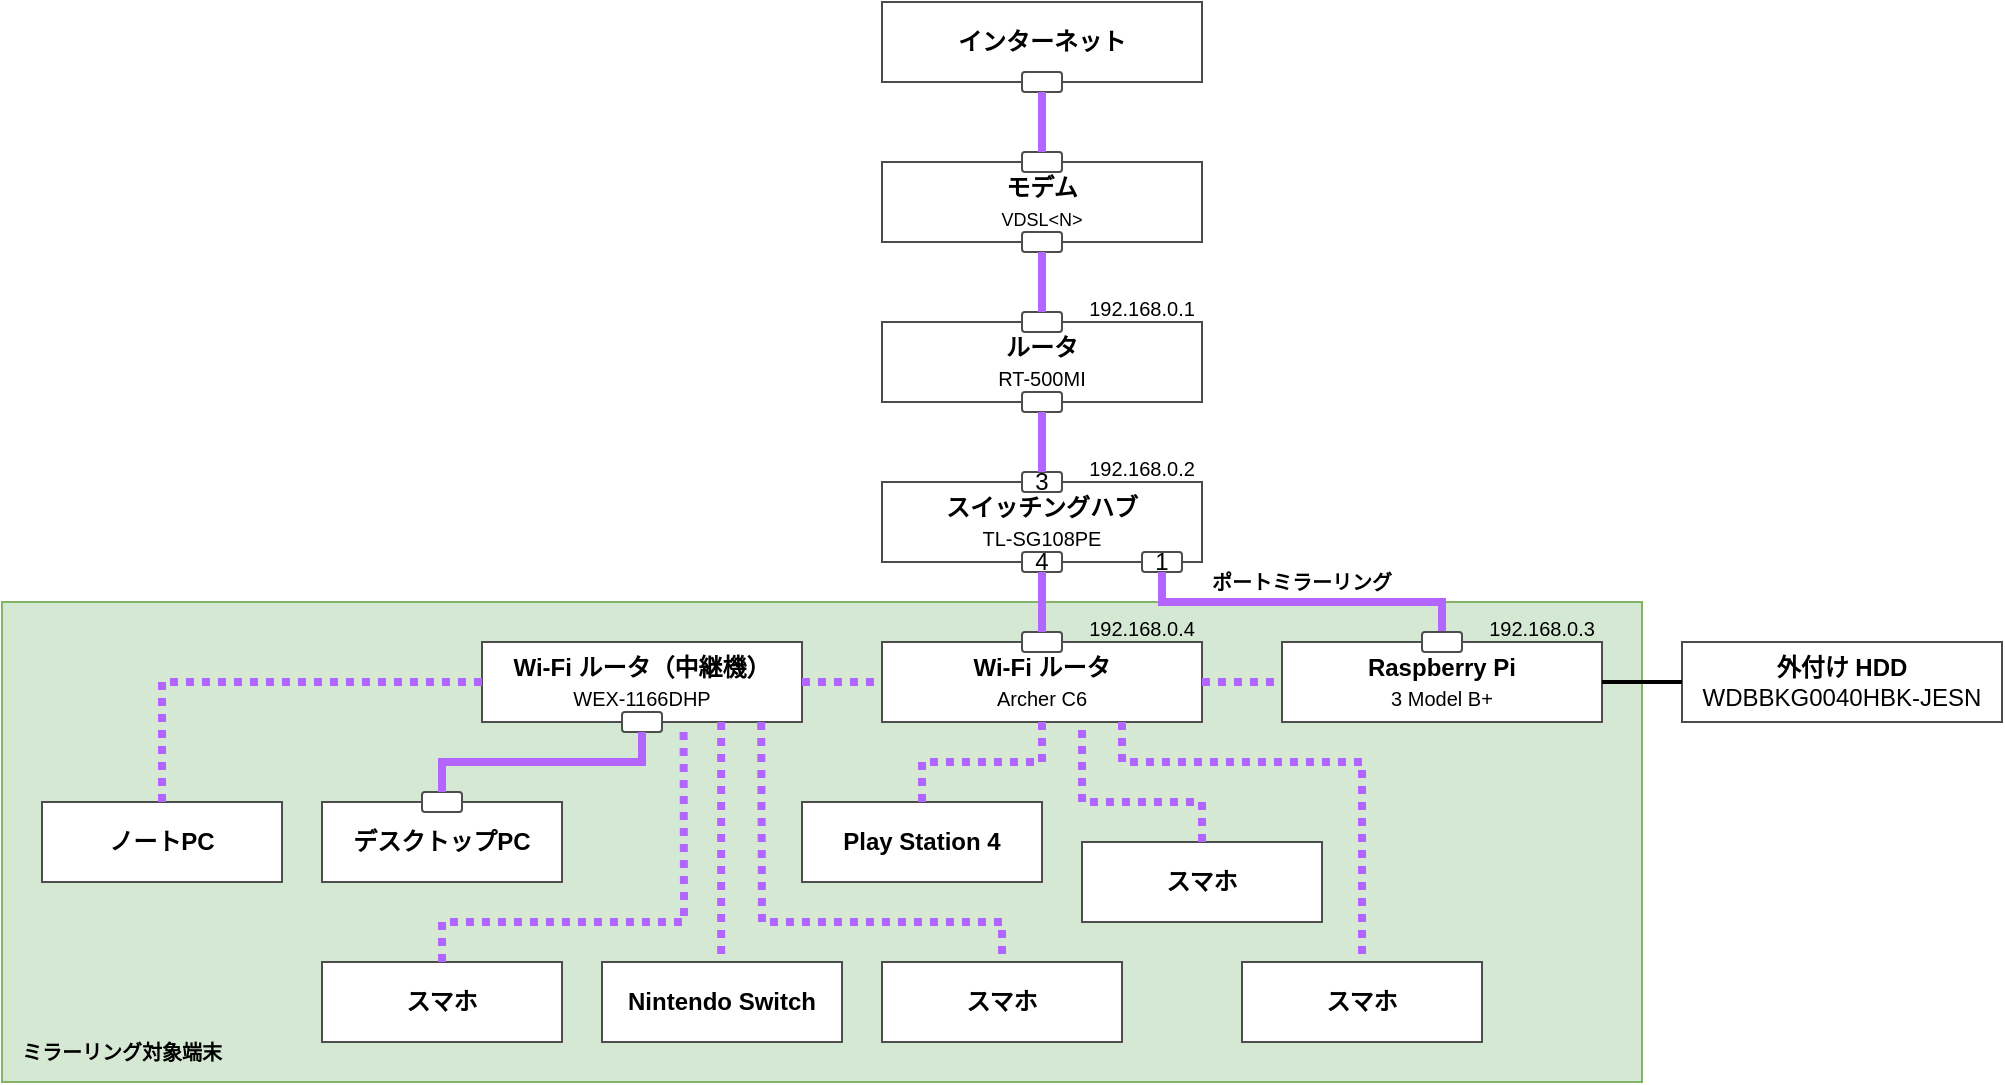 <mxfile version="15.6.8" type="github">
  <diagram id="LkatXbXhpc6mPPL7ChRW" name="Page-1">
    <mxGraphModel dx="2035" dy="672" grid="0" gridSize="10" guides="1" tooltips="1" connect="1" arrows="1" fold="1" page="1" pageScale="1" pageWidth="850" pageHeight="1100" math="0" shadow="0">
      <root>
        <mxCell id="0" />
        <mxCell id="1" parent="0" />
        <mxCell id="Yr2Akf7SC9dJ6bto8UMj-26" value="" style="rounded=0;whiteSpace=wrap;html=1;fontFamily=Helvetica;fontSize=10;strokeColor=#82b366;align=center;fillColor=#d5e8d4;" vertex="1" parent="1">
          <mxGeometry x="-160" y="340" width="820" height="240" as="geometry" />
        </mxCell>
        <mxCell id="t_RywQkz7kmj2XYPyou5-1" value="&lt;b&gt;インターネット&lt;/b&gt;" style="rounded=0;whiteSpace=wrap;html=1;strokeColor=#4D4D4D;" parent="1" vertex="1">
          <mxGeometry x="280" y="40" width="160" height="40" as="geometry" />
        </mxCell>
        <mxCell id="t_RywQkz7kmj2XYPyou5-2" value="&lt;b&gt;モデム&lt;/b&gt;&lt;br&gt;&lt;font style=&quot;font-size: 9px&quot;&gt;VDSL&amp;lt;N&amp;gt;&lt;/font&gt;" style="rounded=0;whiteSpace=wrap;html=1;strokeColor=#4D4D4D;" parent="1" vertex="1">
          <mxGeometry x="280" y="120" width="160" height="40" as="geometry" />
        </mxCell>
        <mxCell id="t_RywQkz7kmj2XYPyou5-4" value="&lt;b&gt;ルータ&lt;/b&gt;&lt;br&gt;&lt;font style=&quot;font-size: 10px&quot;&gt;RT-500MI&lt;/font&gt;" style="rounded=0;whiteSpace=wrap;html=1;strokeColor=#4D4D4D;" parent="1" vertex="1">
          <mxGeometry x="280" y="200" width="160" height="40" as="geometry" />
        </mxCell>
        <mxCell id="t_RywQkz7kmj2XYPyou5-5" value="&lt;b&gt;スイッチングハブ&lt;/b&gt;&lt;br&gt;&lt;font style=&quot;font-size: 10px&quot;&gt;TL-SG108PE&lt;/font&gt;" style="rounded=0;whiteSpace=wrap;html=1;strokeColor=#4D4D4D;" parent="1" vertex="1">
          <mxGeometry x="280" y="280" width="160" height="40" as="geometry" />
        </mxCell>
        <mxCell id="t_RywQkz7kmj2XYPyou5-3" value="4" style="rounded=1;whiteSpace=wrap;html=1;strokeColor=#4D4D4D;" parent="1" vertex="1">
          <mxGeometry x="350" y="315" width="20" height="10" as="geometry" />
        </mxCell>
        <mxCell id="t_RywQkz7kmj2XYPyou5-6" value="" style="rounded=1;whiteSpace=wrap;html=1;strokeColor=#4D4D4D;" parent="1" vertex="1">
          <mxGeometry x="350" y="75" width="20" height="10" as="geometry" />
        </mxCell>
        <mxCell id="t_RywQkz7kmj2XYPyou5-7" value="" style="rounded=1;whiteSpace=wrap;html=1;strokeColor=#4D4D4D;" parent="1" vertex="1">
          <mxGeometry x="350" y="115" width="20" height="10" as="geometry" />
        </mxCell>
        <mxCell id="t_RywQkz7kmj2XYPyou5-8" value="" style="endArrow=none;html=1;rounded=0;strokeWidth=4;strokeColor=#B266FF;exitX=0.5;exitY=0;exitDx=0;exitDy=0;entryX=0.5;entryY=1;entryDx=0;entryDy=0;" parent="1" source="t_RywQkz7kmj2XYPyou5-7" target="t_RywQkz7kmj2XYPyou5-6" edge="1">
          <mxGeometry width="50" height="50" relative="1" as="geometry">
            <mxPoint x="360" y="110" as="sourcePoint" />
            <mxPoint x="520" y="100" as="targetPoint" />
          </mxGeometry>
        </mxCell>
        <mxCell id="t_RywQkz7kmj2XYPyou5-12" value="" style="rounded=1;whiteSpace=wrap;html=1;strokeColor=#4D4D4D;" parent="1" vertex="1">
          <mxGeometry x="350" y="155" width="20" height="10" as="geometry" />
        </mxCell>
        <mxCell id="t_RywQkz7kmj2XYPyou5-14" value="" style="rounded=1;whiteSpace=wrap;html=1;strokeColor=#4D4D4D;" parent="1" vertex="1">
          <mxGeometry x="350" y="195" width="20" height="10" as="geometry" />
        </mxCell>
        <mxCell id="t_RywQkz7kmj2XYPyou5-15" value="" style="endArrow=none;html=1;rounded=0;strokeWidth=4;strokeColor=#B266FF;exitX=0.5;exitY=0;exitDx=0;exitDy=0;entryX=0.5;entryY=1;entryDx=0;entryDy=0;" parent="1" source="t_RywQkz7kmj2XYPyou5-14" target="t_RywQkz7kmj2XYPyou5-12" edge="1">
          <mxGeometry width="50" height="50" relative="1" as="geometry">
            <mxPoint x="450.34" y="195" as="sourcePoint" />
            <mxPoint x="450.0" y="165" as="targetPoint" />
          </mxGeometry>
        </mxCell>
        <mxCell id="t_RywQkz7kmj2XYPyou5-16" value="" style="rounded=1;whiteSpace=wrap;html=1;strokeColor=#4D4D4D;" parent="1" vertex="1">
          <mxGeometry x="350" y="235" width="20" height="10" as="geometry" />
        </mxCell>
        <mxCell id="t_RywQkz7kmj2XYPyou5-17" value="&lt;p&gt;&lt;font style=&quot;font-size: 12px&quot;&gt;3&lt;/font&gt;&lt;/p&gt;" style="rounded=1;whiteSpace=wrap;html=1;strokeColor=#4D4D4D;align=center;" parent="1" vertex="1">
          <mxGeometry x="350" y="275" width="20" height="10" as="geometry" />
        </mxCell>
        <mxCell id="t_RywQkz7kmj2XYPyou5-18" value="" style="endArrow=none;html=1;rounded=0;strokeWidth=4;strokeColor=#B266FF;exitX=0.5;exitY=0;exitDx=0;exitDy=0;entryX=0.5;entryY=1;entryDx=0;entryDy=0;" parent="1" source="t_RywQkz7kmj2XYPyou5-17" target="t_RywQkz7kmj2XYPyou5-16" edge="1">
          <mxGeometry width="50" height="50" relative="1" as="geometry">
            <mxPoint x="420" y="275" as="sourcePoint" />
            <mxPoint x="420" y="245" as="targetPoint" />
          </mxGeometry>
        </mxCell>
        <mxCell id="Yr2Akf7SC9dJ6bto8UMj-3" value="&lt;p&gt;1&lt;/p&gt;" style="rounded=1;whiteSpace=wrap;html=1;strokeColor=#4D4D4D;align=center;" vertex="1" parent="1">
          <mxGeometry x="410" y="315" width="20" height="10" as="geometry" />
        </mxCell>
        <mxCell id="Yr2Akf7SC9dJ6bto8UMj-4" value="&lt;b&gt;Wi-Fi ルータ&lt;/b&gt;&lt;br&gt;&lt;span style=&quot;font-size: 10px&quot;&gt;Archer C6&lt;/span&gt;" style="rounded=0;whiteSpace=wrap;html=1;strokeColor=#4D4D4D;" vertex="1" parent="1">
          <mxGeometry x="280" y="360" width="160" height="40" as="geometry" />
        </mxCell>
        <mxCell id="Yr2Akf7SC9dJ6bto8UMj-5" value="&lt;p&gt;&lt;br&gt;&lt;/p&gt;" style="rounded=1;whiteSpace=wrap;html=1;strokeColor=#4D4D4D;align=center;" vertex="1" parent="1">
          <mxGeometry x="350" y="355" width="20" height="10" as="geometry" />
        </mxCell>
        <mxCell id="Yr2Akf7SC9dJ6bto8UMj-6" value="" style="endArrow=none;html=1;rounded=0;strokeWidth=4;strokeColor=#B266FF;exitX=0.5;exitY=0;exitDx=0;exitDy=0;entryX=0.5;entryY=1;entryDx=0;entryDy=0;" edge="1" parent="1" source="Yr2Akf7SC9dJ6bto8UMj-5" target="t_RywQkz7kmj2XYPyou5-3">
          <mxGeometry width="50" height="50" relative="1" as="geometry">
            <mxPoint x="339.76" y="395" as="sourcePoint" />
            <mxPoint x="339.76" y="365" as="targetPoint" />
            <Array as="points">
              <mxPoint x="360" y="340" />
            </Array>
          </mxGeometry>
        </mxCell>
        <mxCell id="Yr2Akf7SC9dJ6bto8UMj-7" value="&lt;b&gt;Raspberry Pi&lt;/b&gt;&lt;br&gt;&lt;span style=&quot;font-size: 10px&quot;&gt;3 Model B+&lt;/span&gt;" style="rounded=0;whiteSpace=wrap;html=1;strokeColor=#4D4D4D;" vertex="1" parent="1">
          <mxGeometry x="480" y="360" width="160" height="40" as="geometry" />
        </mxCell>
        <mxCell id="Yr2Akf7SC9dJ6bto8UMj-8" value="&lt;b&gt;Wi-Fi ルータ（中継機）&lt;/b&gt;&lt;br&gt;&lt;span style=&quot;font-size: 10px&quot;&gt;WEX-1166DHP&lt;/span&gt;" style="rounded=0;whiteSpace=wrap;html=1;strokeColor=#4D4D4D;" vertex="1" parent="1">
          <mxGeometry x="80" y="360" width="160" height="40" as="geometry" />
        </mxCell>
        <mxCell id="Yr2Akf7SC9dJ6bto8UMj-9" value="" style="endArrow=none;html=1;rounded=0;strokeWidth=4;strokeColor=#B266FF;exitX=0.5;exitY=1;exitDx=0;exitDy=0;entryX=0.5;entryY=0;entryDx=0;entryDy=0;" edge="1" parent="1" source="Yr2Akf7SC9dJ6bto8UMj-3" target="Yr2Akf7SC9dJ6bto8UMj-10">
          <mxGeometry width="50" height="50" relative="1" as="geometry">
            <mxPoint x="370" y="285" as="sourcePoint" />
            <mxPoint x="520" y="285" as="targetPoint" />
            <Array as="points">
              <mxPoint x="420" y="340" />
              <mxPoint x="560" y="340" />
            </Array>
          </mxGeometry>
        </mxCell>
        <mxCell id="Yr2Akf7SC9dJ6bto8UMj-10" value="&lt;p&gt;&lt;br&gt;&lt;/p&gt;" style="rounded=1;whiteSpace=wrap;html=1;strokeColor=#4D4D4D;align=center;" vertex="1" parent="1">
          <mxGeometry x="550" y="355" width="20" height="10" as="geometry" />
        </mxCell>
        <mxCell id="Yr2Akf7SC9dJ6bto8UMj-11" value="" style="endArrow=none;html=1;rounded=0;strokeWidth=4;strokeColor=#B266FF;exitX=1;exitY=0.5;exitDx=0;exitDy=0;entryX=0;entryY=0.5;entryDx=0;entryDy=0;dashed=1;dashPattern=1 1;" edge="1" parent="1" source="Yr2Akf7SC9dJ6bto8UMj-8" target="Yr2Akf7SC9dJ6bto8UMj-4">
          <mxGeometry width="50" height="50" relative="1" as="geometry">
            <mxPoint x="530" y="265" as="sourcePoint" />
            <mxPoint x="530" y="235" as="targetPoint" />
          </mxGeometry>
        </mxCell>
        <mxCell id="Yr2Akf7SC9dJ6bto8UMj-12" value="&lt;b&gt;ポートミラーリング&lt;/b&gt;" style="text;html=1;strokeColor=none;fillColor=none;align=center;verticalAlign=middle;whiteSpace=wrap;rounded=0;fontFamily=Helvetica;fontSize=10;" vertex="1" parent="1">
          <mxGeometry x="430" y="315" width="120" height="30" as="geometry" />
        </mxCell>
        <mxCell id="Yr2Akf7SC9dJ6bto8UMj-14" value="" style="endArrow=none;html=1;rounded=0;strokeWidth=4;strokeColor=#B266FF;exitX=1;exitY=0.5;exitDx=0;exitDy=0;entryX=0;entryY=0.5;entryDx=0;entryDy=0;dashed=1;dashPattern=1 1;" edge="1" parent="1" source="Yr2Akf7SC9dJ6bto8UMj-4" target="Yr2Akf7SC9dJ6bto8UMj-7">
          <mxGeometry width="50" height="50" relative="1" as="geometry">
            <mxPoint x="250" y="390" as="sourcePoint" />
            <mxPoint x="290" y="390" as="targetPoint" />
          </mxGeometry>
        </mxCell>
        <mxCell id="Yr2Akf7SC9dJ6bto8UMj-15" value="&lt;b&gt;外付け HDD&lt;br&gt;&lt;/b&gt;WDBBKG0040HBK-JESN" style="rounded=0;whiteSpace=wrap;html=1;strokeColor=#4D4D4D;" vertex="1" parent="1">
          <mxGeometry x="680" y="360" width="160" height="40" as="geometry" />
        </mxCell>
        <mxCell id="Yr2Akf7SC9dJ6bto8UMj-16" value="" style="endArrow=none;html=1;rounded=0;strokeWidth=2;strokeColor=#000000;exitX=0;exitY=0.5;exitDx=0;exitDy=0;entryX=1;entryY=0.5;entryDx=0;entryDy=0;" edge="1" parent="1" source="Yr2Akf7SC9dJ6bto8UMj-15" target="Yr2Akf7SC9dJ6bto8UMj-7">
          <mxGeometry width="50" height="50" relative="1" as="geometry">
            <mxPoint x="679.17" y="315.0" as="sourcePoint" />
            <mxPoint x="679.17" y="285.0" as="targetPoint" />
          </mxGeometry>
        </mxCell>
        <mxCell id="Yr2Akf7SC9dJ6bto8UMj-17" value="192.168.0.4" style="text;html=1;strokeColor=none;fillColor=none;align=center;verticalAlign=middle;whiteSpace=wrap;rounded=0;fontFamily=Helvetica;fontSize=10;" vertex="1" parent="1">
          <mxGeometry x="380" y="345" width="60" height="15" as="geometry" />
        </mxCell>
        <mxCell id="Yr2Akf7SC9dJ6bto8UMj-18" value="192.168.0.3" style="text;html=1;strokeColor=none;fillColor=none;align=center;verticalAlign=middle;whiteSpace=wrap;rounded=0;fontFamily=Helvetica;fontSize=10;" vertex="1" parent="1">
          <mxGeometry x="580" y="345" width="60" height="15" as="geometry" />
        </mxCell>
        <mxCell id="Yr2Akf7SC9dJ6bto8UMj-19" value="192.168.0.2&lt;span style=&quot;color: rgba(0 , 0 , 0 , 0) ; font-family: monospace ; font-size: 0px&quot;&gt;%3CmxGraphModel%3E%3Croot%3E%3CmxCell%20id%3D%220%22%2F%3E%3CmxCell%20id%3D%221%22%20parent%3D%220%22%2F%3E%3CmxCell%20id%3D%222%22%20value%3D%22192.168.0.4%22%20style%3D%22text%3Bhtml%3D1%3BstrokeColor%3Dnone%3BfillColor%3Dnone%3Balign%3Dcenter%3BverticalAlign%3Dmiddle%3BwhiteSpace%3Dwrap%3Brounded%3D0%3BfontFamily%3DHelvetica%3BfontSize%3D10%3B%22%20vertex%3D%221%22%20parent%3D%221%22%3E%3CmxGeometry%20x%3D%22380%22%20y%3D%22345%22%20width%3D%2260%22%20height%3D%2215%22%20as%3D%22geometry%22%2F%3E%3C%2FmxCell%3E%3C%2Froot%3E%3C%2FmxGraphModel%3E&lt;/span&gt;" style="text;html=1;strokeColor=none;fillColor=none;align=center;verticalAlign=middle;whiteSpace=wrap;rounded=0;fontFamily=Helvetica;fontSize=10;" vertex="1" parent="1">
          <mxGeometry x="380" y="265" width="60" height="15" as="geometry" />
        </mxCell>
        <mxCell id="Yr2Akf7SC9dJ6bto8UMj-20" value="192.168.0.1&lt;span style=&quot;color: rgba(0 , 0 , 0 , 0) ; font-family: monospace ; font-size: 0px&quot;&gt;%3CmxGraphModel%3E%3Croot%3E%3CmxCell%20id%3D%220%22%2F%3E%3CmxCell%20id%3D%221%22%20parent%3D%220%22%2F%3E%3CmxCell%20id%3D%222%22%20value%3D%22192.168.0.4%22%20style%3D%22text%3Bhtml%3D1%3BstrokeColor%3Dnone%3BfillColor%3Dnone%3Balign%3Dcenter%3BverticalAlign%3Dmiddle%3BwhiteSpace%3Dwrap%3Brounded%3D0%3BfontFamily%3DHelvetica%3BfontSize%3D10%3B%22%20vertex%3D%221%22%20parent%3D%221%22%3E%3CmxGeometry%20x%3D%22380%22%20y%3D%22345%22%20width%3D%2260%22%20height%3D%2215%22%20as%3D%22geometry%22%2F%3E%3C%2FmxCell%3E%3C%2Froot%3E%3C%2FmxGraphModel%3E&lt;/span&gt;" style="text;html=1;strokeColor=none;fillColor=none;align=center;verticalAlign=middle;whiteSpace=wrap;rounded=0;fontFamily=Helvetica;fontSize=10;" vertex="1" parent="1">
          <mxGeometry x="380" y="185" width="60" height="15" as="geometry" />
        </mxCell>
        <mxCell id="Yr2Akf7SC9dJ6bto8UMj-21" value="&lt;b&gt;デスクトップPC&lt;/b&gt;" style="rounded=0;whiteSpace=wrap;html=1;strokeColor=#4D4D4D;" vertex="1" parent="1">
          <mxGeometry y="440" width="120" height="40" as="geometry" />
        </mxCell>
        <mxCell id="Yr2Akf7SC9dJ6bto8UMj-22" value="&lt;b&gt;Nintendo Switch&lt;/b&gt;" style="rounded=0;whiteSpace=wrap;html=1;strokeColor=#4D4D4D;" vertex="1" parent="1">
          <mxGeometry x="140" y="520" width="120" height="40" as="geometry" />
        </mxCell>
        <mxCell id="Yr2Akf7SC9dJ6bto8UMj-23" value="&lt;b&gt;スマホ&lt;/b&gt;" style="rounded=0;whiteSpace=wrap;html=1;strokeColor=#4D4D4D;" vertex="1" parent="1">
          <mxGeometry x="280" y="520" width="120" height="40" as="geometry" />
        </mxCell>
        <mxCell id="Yr2Akf7SC9dJ6bto8UMj-24" value="&lt;b&gt;スマホ&lt;/b&gt;" style="rounded=0;whiteSpace=wrap;html=1;strokeColor=#4D4D4D;" vertex="1" parent="1">
          <mxGeometry x="380" y="460" width="120" height="40" as="geometry" />
        </mxCell>
        <mxCell id="Yr2Akf7SC9dJ6bto8UMj-25" value="&lt;b&gt;Play Station 4&lt;/b&gt;" style="rounded=0;whiteSpace=wrap;html=1;strokeColor=#4D4D4D;" vertex="1" parent="1">
          <mxGeometry x="240" y="440" width="120" height="40" as="geometry" />
        </mxCell>
        <mxCell id="Yr2Akf7SC9dJ6bto8UMj-27" value="&lt;p&gt;&lt;br&gt;&lt;/p&gt;" style="rounded=1;whiteSpace=wrap;html=1;strokeColor=#4D4D4D;align=center;" vertex="1" parent="1">
          <mxGeometry x="150" y="395" width="20" height="10" as="geometry" />
        </mxCell>
        <mxCell id="Yr2Akf7SC9dJ6bto8UMj-28" value="&lt;p&gt;&lt;br&gt;&lt;/p&gt;" style="rounded=1;whiteSpace=wrap;html=1;strokeColor=#4D4D4D;align=center;" vertex="1" parent="1">
          <mxGeometry x="50" y="435" width="20" height="10" as="geometry" />
        </mxCell>
        <mxCell id="Yr2Akf7SC9dJ6bto8UMj-29" value="" style="endArrow=none;html=1;rounded=0;strokeWidth=4;strokeColor=#B266FF;exitX=0.5;exitY=1;exitDx=0;exitDy=0;entryX=0.5;entryY=0;entryDx=0;entryDy=0;" edge="1" parent="1" source="Yr2Akf7SC9dJ6bto8UMj-27" target="Yr2Akf7SC9dJ6bto8UMj-28">
          <mxGeometry width="50" height="50" relative="1" as="geometry">
            <mxPoint x="370" y="285.0" as="sourcePoint" />
            <mxPoint x="370" y="255.0" as="targetPoint" />
            <Array as="points">
              <mxPoint x="160" y="420" />
              <mxPoint x="60" y="420" />
            </Array>
          </mxGeometry>
        </mxCell>
        <mxCell id="Yr2Akf7SC9dJ6bto8UMj-30" value="&lt;b&gt;スマホ&lt;/b&gt;" style="rounded=0;whiteSpace=wrap;html=1;strokeColor=#4D4D4D;" vertex="1" parent="1">
          <mxGeometry y="520" width="120" height="40" as="geometry" />
        </mxCell>
        <mxCell id="Yr2Akf7SC9dJ6bto8UMj-31" value="" style="endArrow=none;html=1;rounded=0;strokeWidth=4;strokeColor=#B266FF;exitX=0.5;exitY=0;exitDx=0;exitDy=0;entryX=0.63;entryY=1.054;entryDx=0;entryDy=0;dashed=1;dashPattern=1 1;entryPerimeter=0;" edge="1" parent="1">
          <mxGeometry width="50" height="50" relative="1" as="geometry">
            <mxPoint x="60" y="520" as="sourcePoint" />
            <mxPoint x="180.8" y="402.16" as="targetPoint" />
            <Array as="points">
              <mxPoint x="60" y="500" />
              <mxPoint x="181" y="500" />
            </Array>
          </mxGeometry>
        </mxCell>
        <mxCell id="Yr2Akf7SC9dJ6bto8UMj-33" value="" style="endArrow=none;html=1;rounded=0;strokeWidth=4;strokeColor=#B266FF;dashed=1;dashPattern=1 1;" edge="1" parent="1">
          <mxGeometry width="50" height="50" relative="1" as="geometry">
            <mxPoint x="199.58" y="400" as="sourcePoint" />
            <mxPoint x="199.58" y="520" as="targetPoint" />
            <Array as="points" />
          </mxGeometry>
        </mxCell>
        <mxCell id="Yr2Akf7SC9dJ6bto8UMj-34" value="" style="endArrow=none;html=1;rounded=0;strokeWidth=4;strokeColor=#B266FF;dashed=1;dashPattern=1 1;entryX=0.5;entryY=0;entryDx=0;entryDy=0;" edge="1" parent="1" target="Yr2Akf7SC9dJ6bto8UMj-23">
          <mxGeometry width="50" height="50" relative="1" as="geometry">
            <mxPoint x="219.58" y="400" as="sourcePoint" />
            <mxPoint x="219.58" y="520" as="targetPoint" />
            <Array as="points">
              <mxPoint x="220" y="500" />
              <mxPoint x="340" y="500" />
            </Array>
          </mxGeometry>
        </mxCell>
        <mxCell id="Yr2Akf7SC9dJ6bto8UMj-35" value="" style="endArrow=none;html=1;rounded=0;strokeWidth=4;strokeColor=#B266FF;exitX=0.5;exitY=0;exitDx=0;exitDy=0;entryX=0.5;entryY=1;entryDx=0;entryDy=0;dashed=1;dashPattern=1 1;" edge="1" parent="1" source="Yr2Akf7SC9dJ6bto8UMj-25" target="Yr2Akf7SC9dJ6bto8UMj-4">
          <mxGeometry width="50" height="50" relative="1" as="geometry">
            <mxPoint x="450" y="390" as="sourcePoint" />
            <mxPoint x="490" y="390" as="targetPoint" />
            <Array as="points">
              <mxPoint x="300" y="420" />
              <mxPoint x="360" y="420" />
            </Array>
          </mxGeometry>
        </mxCell>
        <mxCell id="Yr2Akf7SC9dJ6bto8UMj-37" value="" style="endArrow=none;html=1;rounded=0;strokeWidth=4;strokeColor=#B266FF;exitX=0.5;exitY=0;exitDx=0;exitDy=0;entryX=0.625;entryY=1.054;entryDx=0;entryDy=0;dashed=1;dashPattern=1 1;entryPerimeter=0;" edge="1" parent="1" source="Yr2Akf7SC9dJ6bto8UMj-24" target="Yr2Akf7SC9dJ6bto8UMj-4">
          <mxGeometry width="50" height="50" relative="1" as="geometry">
            <mxPoint x="450" y="390" as="sourcePoint" />
            <mxPoint x="490" y="390" as="targetPoint" />
            <Array as="points">
              <mxPoint x="440" y="440" />
              <mxPoint x="380" y="440" />
            </Array>
          </mxGeometry>
        </mxCell>
        <mxCell id="Yr2Akf7SC9dJ6bto8UMj-38" value="&lt;b&gt;スマホ&lt;/b&gt;" style="rounded=0;whiteSpace=wrap;html=1;strokeColor=#4D4D4D;" vertex="1" parent="1">
          <mxGeometry x="460" y="520" width="120" height="40" as="geometry" />
        </mxCell>
        <mxCell id="Yr2Akf7SC9dJ6bto8UMj-39" value="" style="endArrow=none;html=1;rounded=0;strokeWidth=4;strokeColor=#B266FF;exitX=0.75;exitY=1;exitDx=0;exitDy=0;entryX=0.5;entryY=0;entryDx=0;entryDy=0;dashed=1;dashPattern=1 1;" edge="1" parent="1" source="Yr2Akf7SC9dJ6bto8UMj-4" target="Yr2Akf7SC9dJ6bto8UMj-38">
          <mxGeometry width="50" height="50" relative="1" as="geometry">
            <mxPoint x="520" y="439.17" as="sourcePoint" />
            <mxPoint x="560" y="439.17" as="targetPoint" />
            <Array as="points">
              <mxPoint x="400" y="420" />
              <mxPoint x="520" y="420" />
            </Array>
          </mxGeometry>
        </mxCell>
        <mxCell id="Yr2Akf7SC9dJ6bto8UMj-40" value="&lt;b&gt;ノートPC&lt;/b&gt;" style="rounded=0;whiteSpace=wrap;html=1;strokeColor=#4D4D4D;" vertex="1" parent="1">
          <mxGeometry x="-140" y="440" width="120" height="40" as="geometry" />
        </mxCell>
        <mxCell id="Yr2Akf7SC9dJ6bto8UMj-41" value="" style="endArrow=none;html=1;rounded=0;strokeWidth=4;strokeColor=#B266FF;exitX=0.5;exitY=0;exitDx=0;exitDy=0;entryX=0;entryY=0.5;entryDx=0;entryDy=0;dashed=1;dashPattern=1 1;" edge="1" parent="1" source="Yr2Akf7SC9dJ6bto8UMj-40" target="Yr2Akf7SC9dJ6bto8UMj-8">
          <mxGeometry width="50" height="50" relative="1" as="geometry">
            <mxPoint x="-50" y="390" as="sourcePoint" />
            <mxPoint x="-10" y="390" as="targetPoint" />
            <Array as="points">
              <mxPoint x="-80" y="380" />
            </Array>
          </mxGeometry>
        </mxCell>
        <mxCell id="Yr2Akf7SC9dJ6bto8UMj-42" value="&lt;b&gt;ミラーリング対象端末&lt;/b&gt;" style="text;html=1;strokeColor=none;fillColor=none;align=center;verticalAlign=middle;whiteSpace=wrap;rounded=0;fontFamily=Helvetica;fontSize=10;" vertex="1" parent="1">
          <mxGeometry x="-160" y="550" width="120" height="30" as="geometry" />
        </mxCell>
      </root>
    </mxGraphModel>
  </diagram>
</mxfile>
